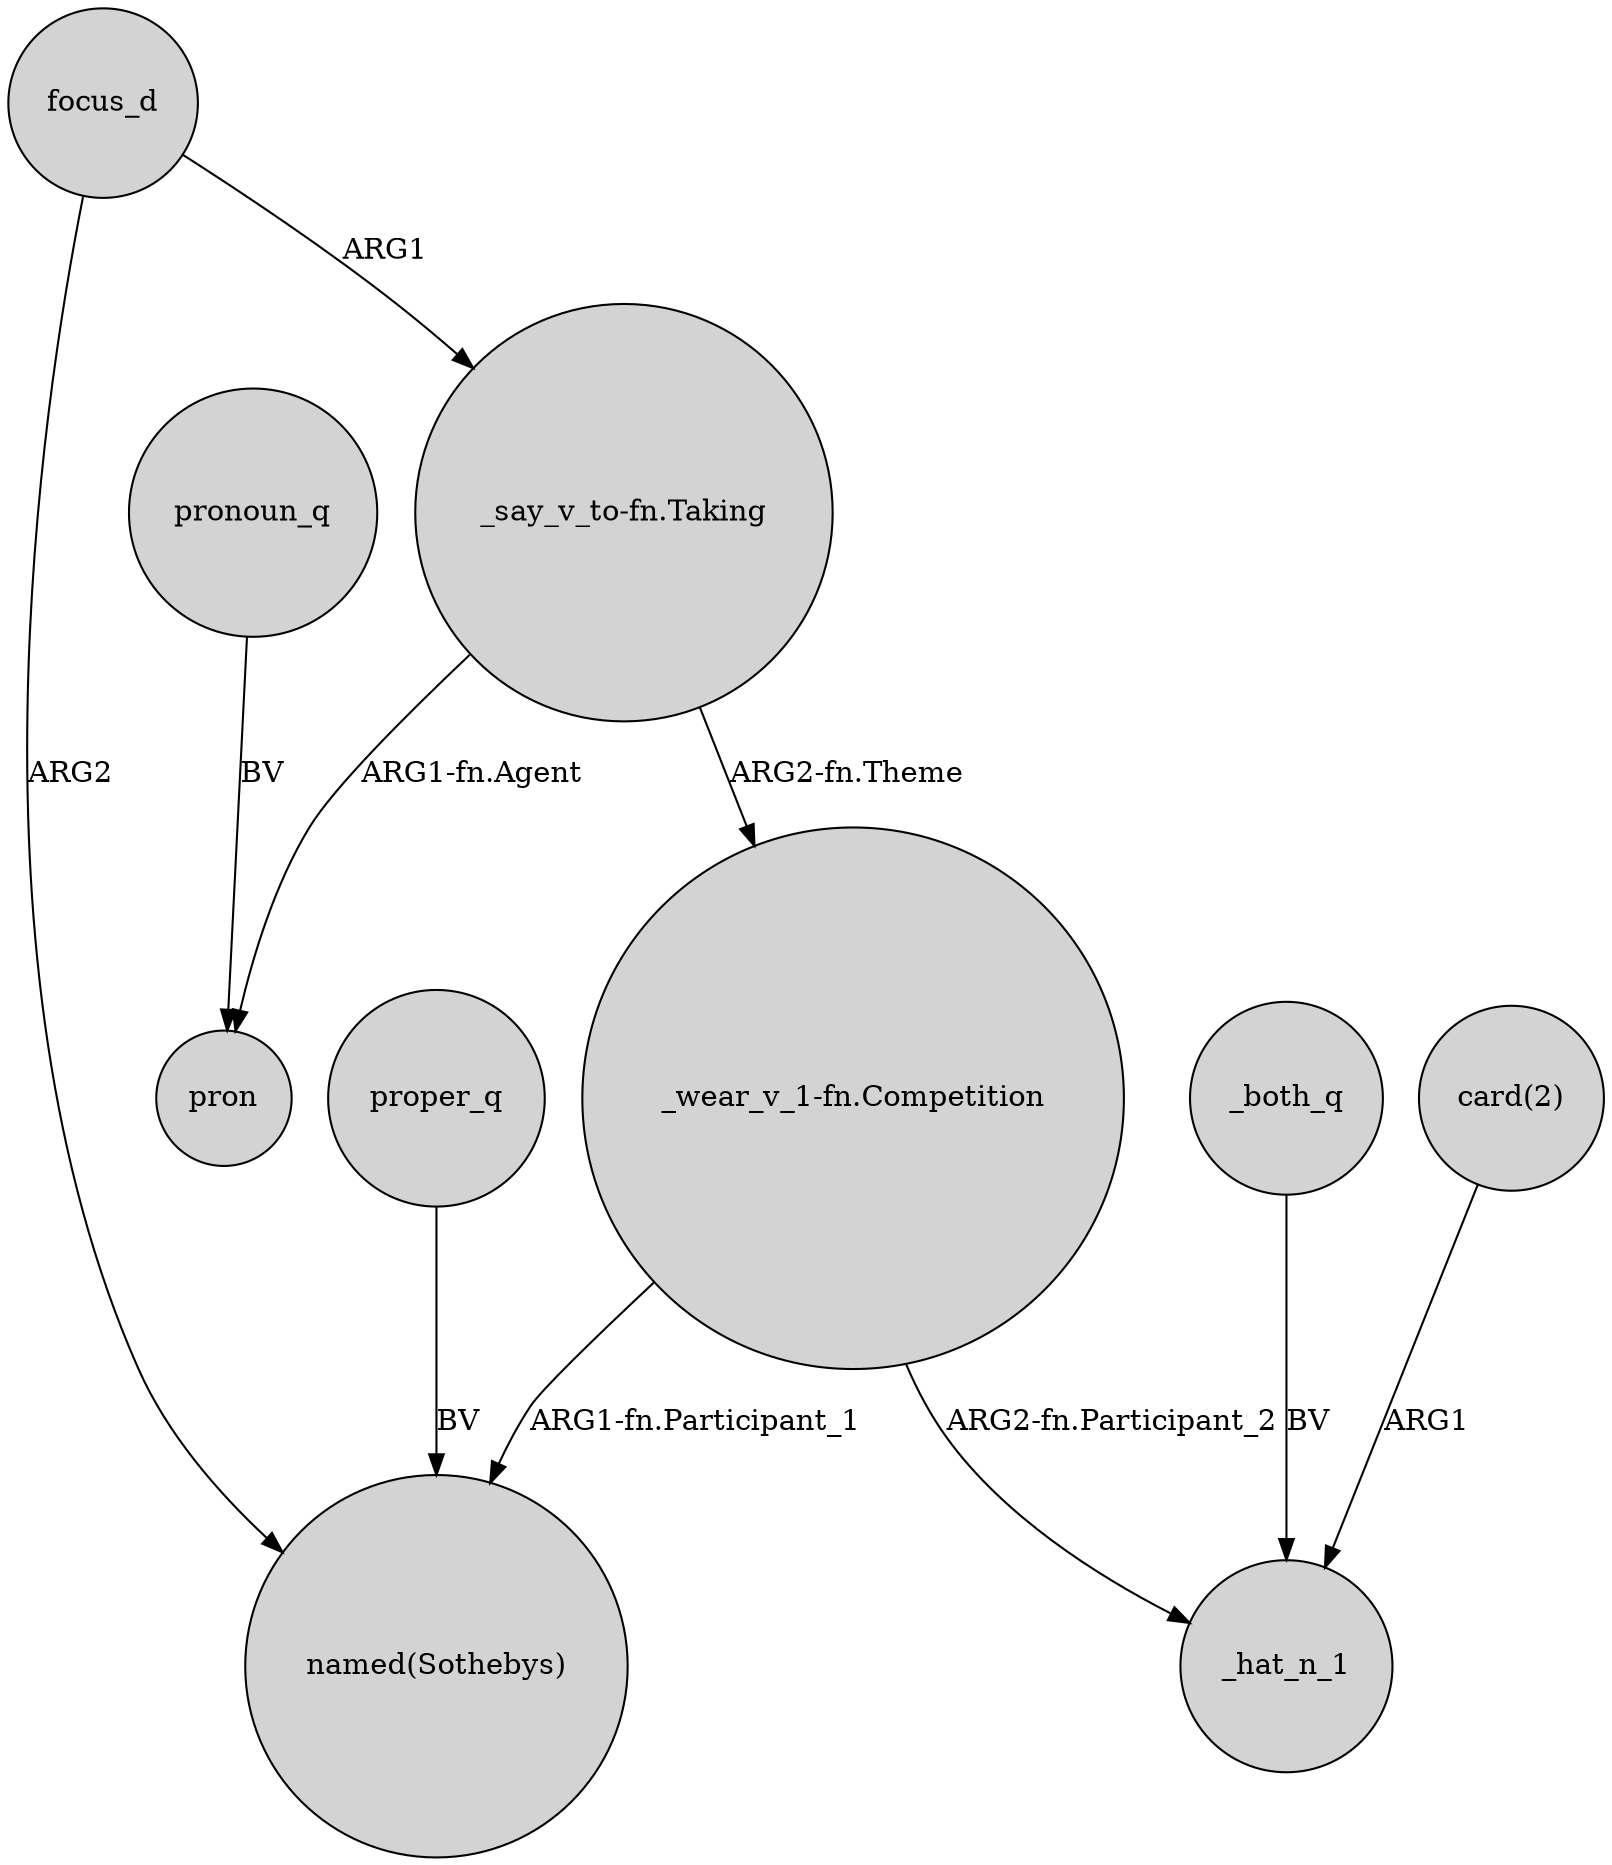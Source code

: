 digraph {
	node [shape=circle style=filled]
	"_say_v_to-fn.Taking" -> "_wear_v_1-fn.Competition" [label="ARG2-fn.Theme"]
	focus_d -> "named(Sothebys)" [label=ARG2]
	_both_q -> _hat_n_1 [label=BV]
	focus_d -> "_say_v_to-fn.Taking" [label=ARG1]
	"_wear_v_1-fn.Competition" -> _hat_n_1 [label="ARG2-fn.Participant_2"]
	"_wear_v_1-fn.Competition" -> "named(Sothebys)" [label="ARG1-fn.Participant_1"]
	"_say_v_to-fn.Taking" -> pron [label="ARG1-fn.Agent"]
	"card(2)" -> _hat_n_1 [label=ARG1]
	pronoun_q -> pron [label=BV]
	proper_q -> "named(Sothebys)" [label=BV]
}
